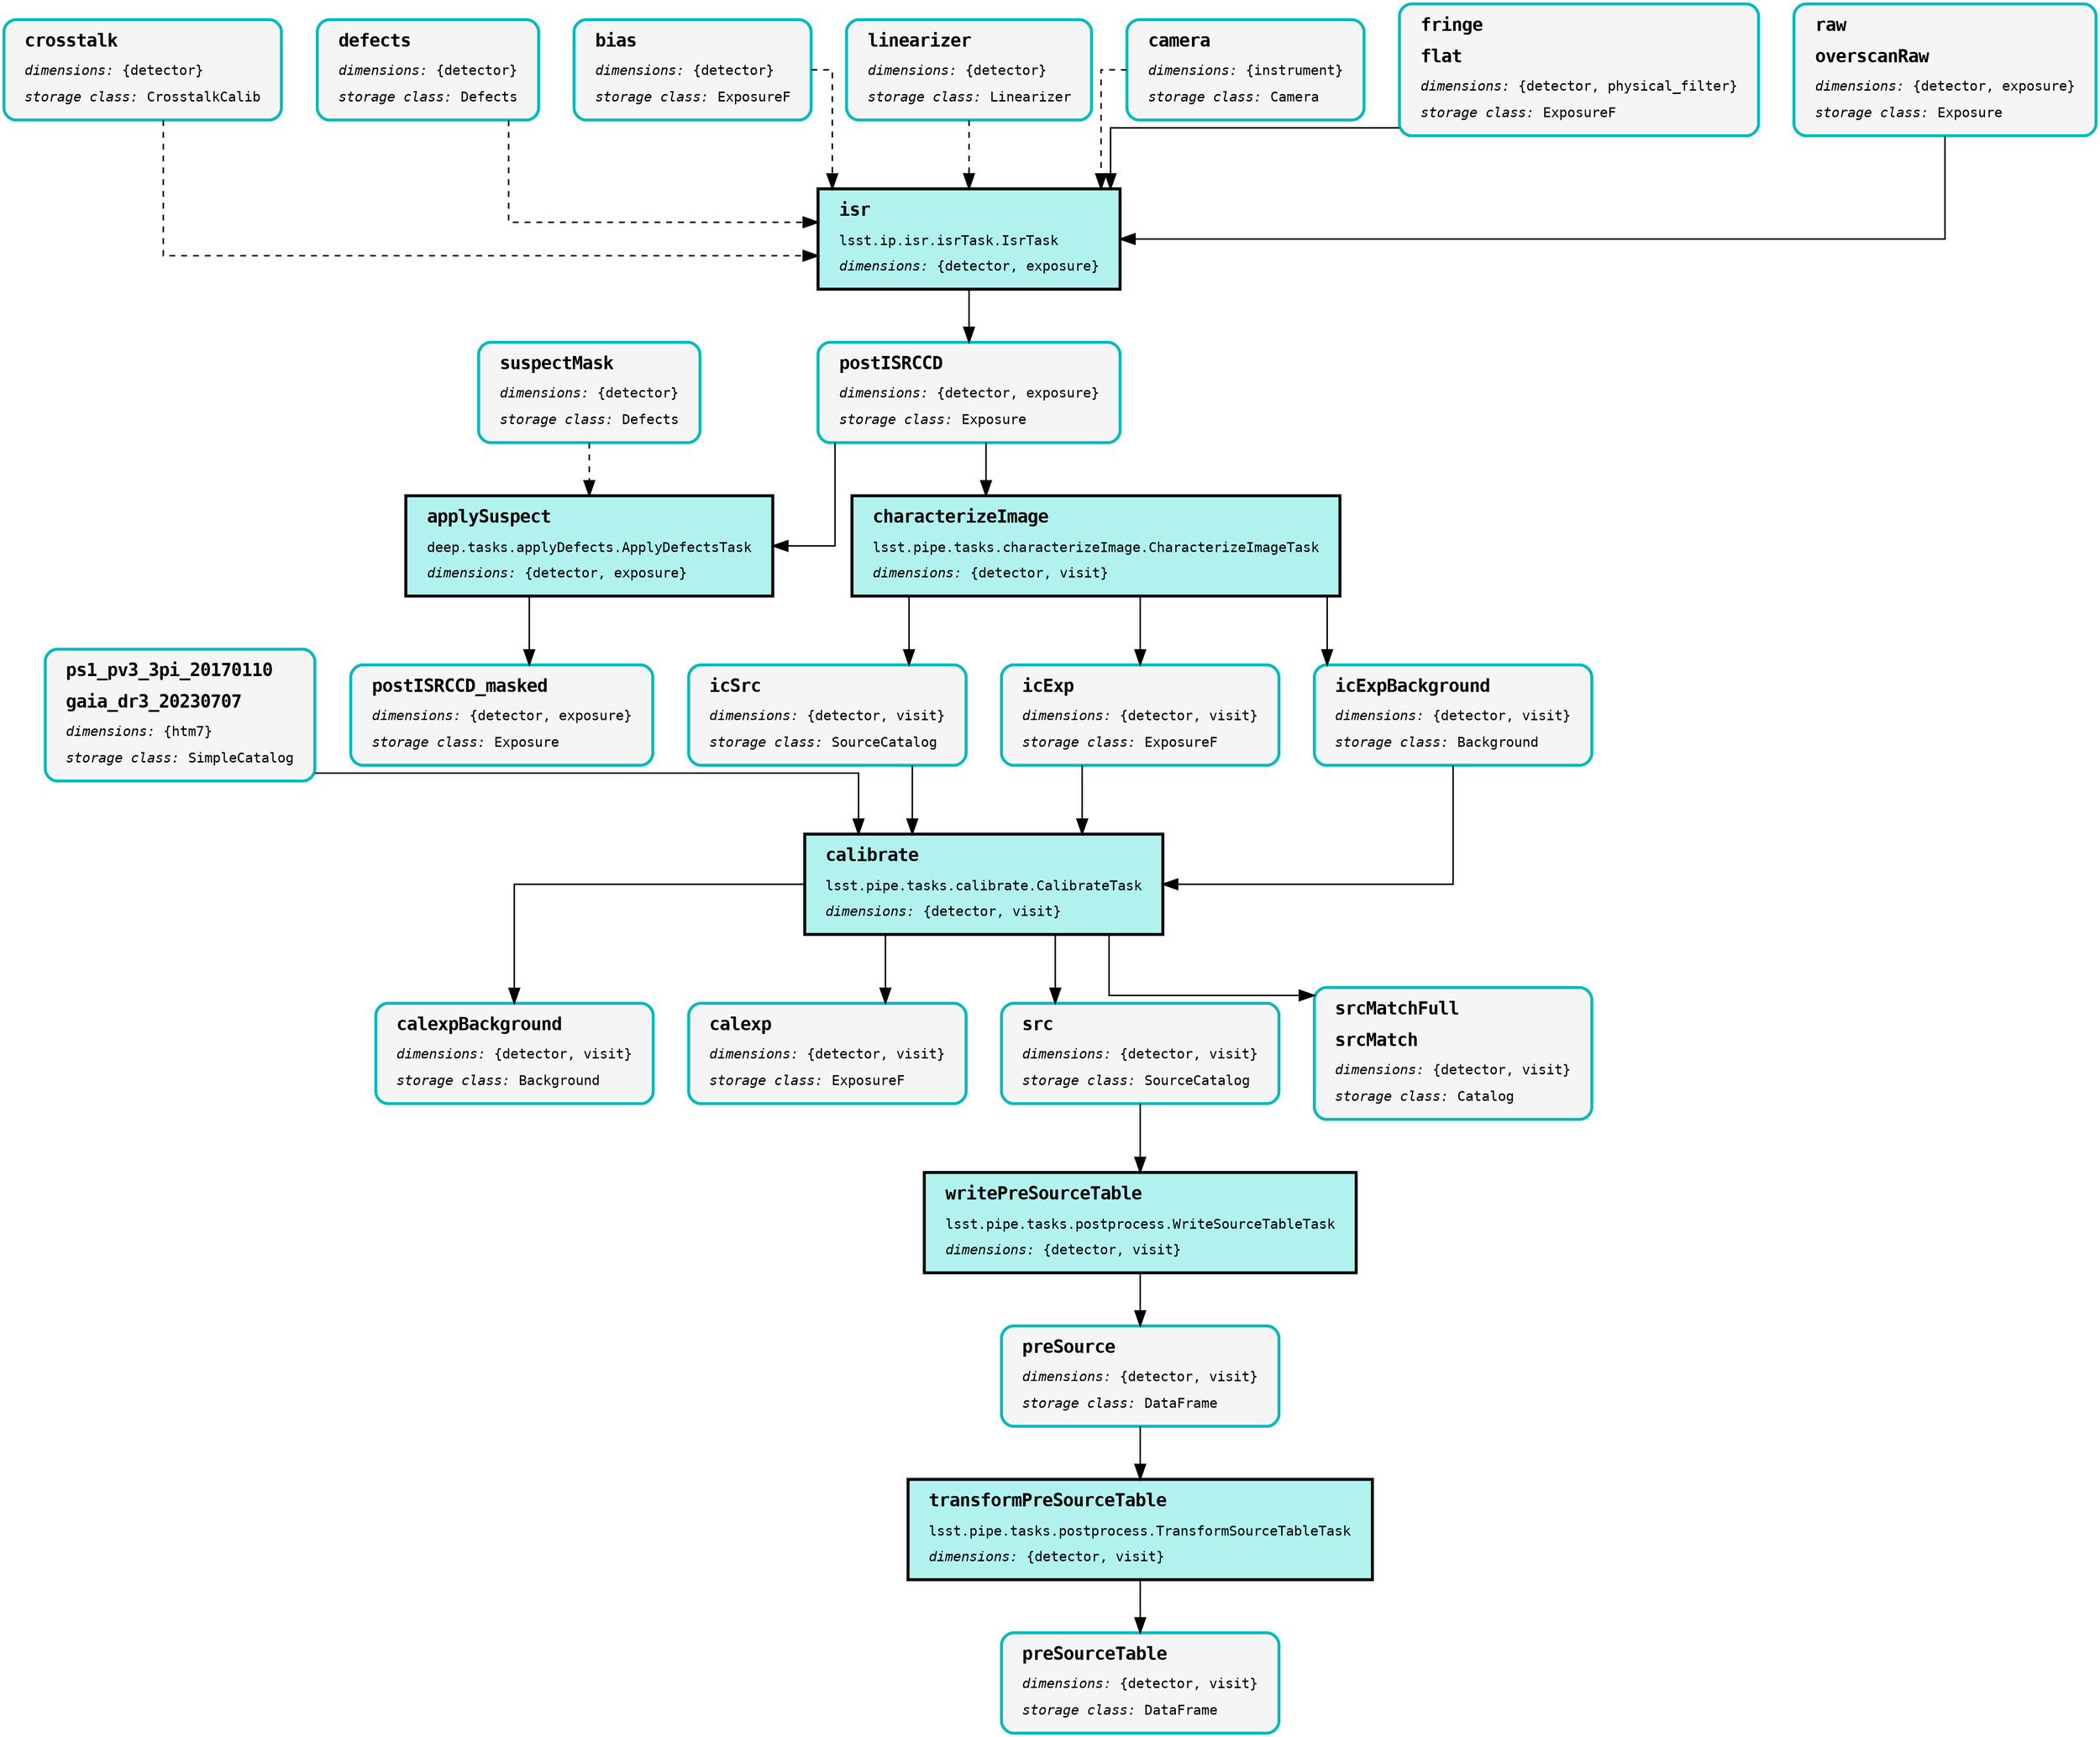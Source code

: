 digraph Pipeline {
graph [splines="ortho", nodesep="0.5", ranksep="0.75"];
node [shape="box", fontname="Monospace", fontsize="14", margin="0.2,0.1", penwidth="3"];
edge [color="black", arrowsize="1.5", penwidth="1.5", pad="10mm"];
"isr:2" [style="filled", color="black", fillcolor="#B1F2EF", label=<<TABLE BORDER="0" CELLPADDING="5"><TR><TD ALIGN="LEFT"><B><FONT POINT-SIZE="18">isr</FONT></B></TD></TR><TR><TD ALIGN="LEFT">lsst.ip.isr.isrTask.IsrTask</TD></TR><TR><TD ALIGN="LEFT"><I>dimensions:</I>&nbsp;{detector, exposure}</TD></TR></TABLE>>];
"crosstalk:0" [style="rounded,filled,bold", color="#00BABC", fillcolor="#F5F5F5", label=<<TABLE BORDER="0" CELLPADDING="5"><TR><TD ALIGN="LEFT"><B><FONT POINT-SIZE="18">crosstalk</FONT></B></TD></TR><TR><TD ALIGN="LEFT"><I>dimensions:</I>&nbsp;{detector}</TD></TR><TR><TD ALIGN="LEFT"><I>storage class:</I>&nbsp;CrosstalkCalib</TD></TR></TABLE>>];
"defects:0" [style="rounded,filled,bold", color="#00BABC", fillcolor="#F5F5F5", label=<<TABLE BORDER="0" CELLPADDING="5"><TR><TD ALIGN="LEFT"><B><FONT POINT-SIZE="18">defects</FONT></B></TD></TR><TR><TD ALIGN="LEFT"><I>dimensions:</I>&nbsp;{detector}</TD></TR><TR><TD ALIGN="LEFT"><I>storage class:</I>&nbsp;Defects</TD></TR></TABLE>>];
"bias:0" [style="rounded,filled,bold", color="#00BABC", fillcolor="#F5F5F5", label=<<TABLE BORDER="0" CELLPADDING="5"><TR><TD ALIGN="LEFT"><B><FONT POINT-SIZE="18">bias</FONT></B></TD></TR><TR><TD ALIGN="LEFT"><I>dimensions:</I>&nbsp;{detector}</TD></TR><TR><TD ALIGN="LEFT"><I>storage class:</I>&nbsp;ExposureF</TD></TR></TABLE>>];
"linearizer:0" [style="rounded,filled,bold", color="#00BABC", fillcolor="#F5F5F5", label=<<TABLE BORDER="0" CELLPADDING="5"><TR><TD ALIGN="LEFT"><B><FONT POINT-SIZE="18">linearizer</FONT></B></TD></TR><TR><TD ALIGN="LEFT"><I>dimensions:</I>&nbsp;{detector}</TD></TR><TR><TD ALIGN="LEFT"><I>storage class:</I>&nbsp;Linearizer</TD></TR></TABLE>>];
"camera:0" [style="rounded,filled,bold", color="#00BABC", fillcolor="#F5F5F5", label=<<TABLE BORDER="0" CELLPADDING="5"><TR><TD ALIGN="LEFT"><B><FONT POINT-SIZE="18">camera</FONT></B></TD></TR><TR><TD ALIGN="LEFT"><I>dimensions:</I>&nbsp;{instrument}</TD></TR><TR><TD ALIGN="LEFT"><I>storage class:</I>&nbsp;Camera</TD></TR></TABLE>>];
"postISRCCD:0" [style="rounded,filled,bold", color="#00BABC", fillcolor="#F5F5F5", label=<<TABLE BORDER="0" CELLPADDING="5"><TR><TD ALIGN="LEFT"><B><FONT POINT-SIZE="18">postISRCCD</FONT></B></TD></TR><TR><TD ALIGN="LEFT"><I>dimensions:</I>&nbsp;{detector, exposure}</TD></TR><TR><TD ALIGN="LEFT"><I>storage class:</I>&nbsp;Exposure</TD></TR></TABLE>>];
"characterizeImage:2" [style="filled", color="black", fillcolor="#B1F2EF", label=<<TABLE BORDER="0" CELLPADDING="5"><TR><TD ALIGN="LEFT"><B><FONT POINT-SIZE="18">characterizeImage</FONT></B></TD></TR><TR><TD ALIGN="LEFT">lsst.pipe.tasks.characterizeImage.CharacterizeImageTask</TD></TR><TR><TD ALIGN="LEFT"><I>dimensions:</I>&nbsp;{detector, visit}</TD></TR></TABLE>>];
"icSrc:0" [style="rounded,filled,bold", color="#00BABC", fillcolor="#F5F5F5", label=<<TABLE BORDER="0" CELLPADDING="5"><TR><TD ALIGN="LEFT"><B><FONT POINT-SIZE="18">icSrc</FONT></B></TD></TR><TR><TD ALIGN="LEFT"><I>dimensions:</I>&nbsp;{detector, visit}</TD></TR><TR><TD ALIGN="LEFT"><I>storage class:</I>&nbsp;SourceCatalog</TD></TR></TABLE>>];
"icExp:0" [style="rounded,filled,bold", color="#00BABC", fillcolor="#F5F5F5", label=<<TABLE BORDER="0" CELLPADDING="5"><TR><TD ALIGN="LEFT"><B><FONT POINT-SIZE="18">icExp</FONT></B></TD></TR><TR><TD ALIGN="LEFT"><I>dimensions:</I>&nbsp;{detector, visit}</TD></TR><TR><TD ALIGN="LEFT"><I>storage class:</I>&nbsp;ExposureF</TD></TR></TABLE>>];
"icExpBackground:0" [style="rounded,filled,bold", color="#00BABC", fillcolor="#F5F5F5", label=<<TABLE BORDER="0" CELLPADDING="5"><TR><TD ALIGN="LEFT"><B><FONT POINT-SIZE="18">icExpBackground</FONT></B></TD></TR><TR><TD ALIGN="LEFT"><I>dimensions:</I>&nbsp;{detector, visit}</TD></TR><TR><TD ALIGN="LEFT"><I>storage class:</I>&nbsp;Background</TD></TR></TABLE>>];
"calibrate:2" [style="filled", color="black", fillcolor="#B1F2EF", label=<<TABLE BORDER="0" CELLPADDING="5"><TR><TD ALIGN="LEFT"><B><FONT POINT-SIZE="18">calibrate</FONT></B></TD></TR><TR><TD ALIGN="LEFT">lsst.pipe.tasks.calibrate.CalibrateTask</TD></TR><TR><TD ALIGN="LEFT"><I>dimensions:</I>&nbsp;{detector, visit}</TD></TR></TABLE>>];
"calexpBackground:0" [style="rounded,filled,bold", color="#00BABC", fillcolor="#F5F5F5", label=<<TABLE BORDER="0" CELLPADDING="5"><TR><TD ALIGN="LEFT"><B><FONT POINT-SIZE="18">calexpBackground</FONT></B></TD></TR><TR><TD ALIGN="LEFT"><I>dimensions:</I>&nbsp;{detector, visit}</TD></TR><TR><TD ALIGN="LEFT"><I>storage class:</I>&nbsp;Background</TD></TR></TABLE>>];
"calexp:0" [style="rounded,filled,bold", color="#00BABC", fillcolor="#F5F5F5", label=<<TABLE BORDER="0" CELLPADDING="5"><TR><TD ALIGN="LEFT"><B><FONT POINT-SIZE="18">calexp</FONT></B></TD></TR><TR><TD ALIGN="LEFT"><I>dimensions:</I>&nbsp;{detector, visit}</TD></TR><TR><TD ALIGN="LEFT"><I>storage class:</I>&nbsp;ExposureF</TD></TR></TABLE>>];
"src:0" [style="rounded,filled,bold", color="#00BABC", fillcolor="#F5F5F5", label=<<TABLE BORDER="0" CELLPADDING="5"><TR><TD ALIGN="LEFT"><B><FONT POINT-SIZE="18">src</FONT></B></TD></TR><TR><TD ALIGN="LEFT"><I>dimensions:</I>&nbsp;{detector, visit}</TD></TR><TR><TD ALIGN="LEFT"><I>storage class:</I>&nbsp;SourceCatalog</TD></TR></TABLE>>];
"writePreSourceTable:2" [style="filled", color="black", fillcolor="#B1F2EF", label=<<TABLE BORDER="0" CELLPADDING="5"><TR><TD ALIGN="LEFT"><B><FONT POINT-SIZE="18">writePreSourceTable</FONT></B></TD></TR><TR><TD ALIGN="LEFT">lsst.pipe.tasks.postprocess.WriteSourceTableTask</TD></TR><TR><TD ALIGN="LEFT"><I>dimensions:</I>&nbsp;{detector, visit}</TD></TR></TABLE>>];
"preSource:0" [style="rounded,filled,bold", color="#00BABC", fillcolor="#F5F5F5", label=<<TABLE BORDER="0" CELLPADDING="5"><TR><TD ALIGN="LEFT"><B><FONT POINT-SIZE="18">preSource</FONT></B></TD></TR><TR><TD ALIGN="LEFT"><I>dimensions:</I>&nbsp;{detector, visit}</TD></TR><TR><TD ALIGN="LEFT"><I>storage class:</I>&nbsp;DataFrame</TD></TR></TABLE>>];
"transformPreSourceTable:2" [style="filled", color="black", fillcolor="#B1F2EF", label=<<TABLE BORDER="0" CELLPADDING="5"><TR><TD ALIGN="LEFT"><B><FONT POINT-SIZE="18">transformPreSourceTable</FONT></B></TD></TR><TR><TD ALIGN="LEFT">lsst.pipe.tasks.postprocess.TransformSourceTableTask</TD></TR><TR><TD ALIGN="LEFT"><I>dimensions:</I>&nbsp;{detector, visit}</TD></TR></TABLE>>];
"preSourceTable:0" [style="rounded,filled,bold", color="#00BABC", fillcolor="#F5F5F5", label=<<TABLE BORDER="0" CELLPADDING="5"><TR><TD ALIGN="LEFT"><B><FONT POINT-SIZE="18">preSourceTable</FONT></B></TD></TR><TR><TD ALIGN="LEFT"><I>dimensions:</I>&nbsp;{detector, visit}</TD></TR><TR><TD ALIGN="LEFT"><I>storage class:</I>&nbsp;DataFrame</TD></TR></TABLE>>];
"applySuspect:2" [style="filled", color="black", fillcolor="#B1F2EF", label=<<TABLE BORDER="0" CELLPADDING="5"><TR><TD ALIGN="LEFT"><B><FONT POINT-SIZE="18">applySuspect</FONT></B></TD></TR><TR><TD ALIGN="LEFT">deep.tasks.applyDefects.ApplyDefectsTask</TD></TR><TR><TD ALIGN="LEFT"><I>dimensions:</I>&nbsp;{detector, exposure}</TD></TR></TABLE>>];
"suspectMask:0" [style="rounded,filled,bold", color="#00BABC", fillcolor="#F5F5F5", label=<<TABLE BORDER="0" CELLPADDING="5"><TR><TD ALIGN="LEFT"><B><FONT POINT-SIZE="18">suspectMask</FONT></B></TD></TR><TR><TD ALIGN="LEFT"><I>dimensions:</I>&nbsp;{detector}</TD></TR><TR><TD ALIGN="LEFT"><I>storage class:</I>&nbsp;Defects</TD></TR></TABLE>>];
"postISRCCD_masked:0" [style="rounded,filled,bold", color="#00BABC", fillcolor="#F5F5F5", label=<<TABLE BORDER="0" CELLPADDING="5"><TR><TD ALIGN="LEFT"><B><FONT POINT-SIZE="18">postISRCCD_masked</FONT></B></TD></TR><TR><TD ALIGN="LEFT"><I>dimensions:</I>&nbsp;{detector, exposure}</TD></TR><TR><TD ALIGN="LEFT"><I>storage class:</I>&nbsp;Exposure</TD></TR></TABLE>>];
"d28a74d6:0" [style="rounded,filled,bold", color="#00BABC", fillcolor="#F5F5F5", label=<<TABLE BORDER="0" CELLPADDING="5"><TR><TD ALIGN="LEFT"><B><FONT POINT-SIZE="18">fringe</FONT></B></TD></TR><TR><TD ALIGN="LEFT"><B><FONT POINT-SIZE="18">flat</FONT></B></TD></TR><TR><TD ALIGN="LEFT"><I>dimensions:</I>&nbsp;{detector, physical_filter}</TD></TR><TR><TD ALIGN="LEFT"><I>storage class:</I>&nbsp;ExposureF</TD></TR></TABLE>>];
"998e6c26:0" [style="rounded,filled,bold", color="#00BABC", fillcolor="#F5F5F5", label=<<TABLE BORDER="0" CELLPADDING="5"><TR><TD ALIGN="LEFT"><B><FONT POINT-SIZE="18">raw</FONT></B></TD></TR><TR><TD ALIGN="LEFT"><B><FONT POINT-SIZE="18">overscanRaw</FONT></B></TD></TR><TR><TD ALIGN="LEFT"><I>dimensions:</I>&nbsp;{detector, exposure}</TD></TR><TR><TD ALIGN="LEFT"><I>storage class:</I>&nbsp;Exposure</TD></TR></TABLE>>];
"c1110ee2:0" [style="rounded,filled,bold", color="#00BABC", fillcolor="#F5F5F5", label=<<TABLE BORDER="0" CELLPADDING="5"><TR><TD ALIGN="LEFT"><B><FONT POINT-SIZE="18">ps1_pv3_3pi_20170110</FONT></B></TD></TR><TR><TD ALIGN="LEFT"><B><FONT POINT-SIZE="18">gaia_dr3_20230707</FONT></B></TD></TR><TR><TD ALIGN="LEFT"><I>dimensions:</I>&nbsp;{htm7}</TD></TR><TR><TD ALIGN="LEFT"><I>storage class:</I>&nbsp;SimpleCatalog</TD></TR></TABLE>>];
"45e3f18b:0" [style="rounded,filled,bold", color="#00BABC", fillcolor="#F5F5F5", label=<<TABLE BORDER="0" CELLPADDING="5"><TR><TD ALIGN="LEFT"><B><FONT POINT-SIZE="18">srcMatchFull</FONT></B></TD></TR><TR><TD ALIGN="LEFT"><B><FONT POINT-SIZE="18">srcMatch</FONT></B></TD></TR><TR><TD ALIGN="LEFT"><I>dimensions:</I>&nbsp;{detector, visit}</TD></TR><TR><TD ALIGN="LEFT"><I>storage class:</I>&nbsp;Catalog</TD></TR></TABLE>>];
"isr:2" -> "postISRCCD:0";
"crosstalk:0" -> "isr:2" [style="dashed"];
"defects:0" -> "isr:2" [style="dashed"];
"bias:0" -> "isr:2" [style="dashed"];
"linearizer:0" -> "isr:2" [style="dashed"];
"camera:0" -> "isr:2" [style="dashed"];
"postISRCCD:0" -> "characterizeImage:2";
"postISRCCD:0" -> "applySuspect:2";
"characterizeImage:2" -> "icSrc:0";
"characterizeImage:2" -> "icExp:0";
"characterizeImage:2" -> "icExpBackground:0";
"icSrc:0" -> "calibrate:2";
"icExp:0" -> "calibrate:2";
"icExpBackground:0" -> "calibrate:2";
"calibrate:2" -> "calexpBackground:0";
"calibrate:2" -> "calexp:0";
"calibrate:2" -> "src:0";
"calibrate:2" -> "45e3f18b:0";
"src:0" -> "writePreSourceTable:2";
"writePreSourceTable:2" -> "preSource:0";
"preSource:0" -> "transformPreSourceTable:2";
"transformPreSourceTable:2" -> "preSourceTable:0";
"applySuspect:2" -> "postISRCCD_masked:0";
"suspectMask:0" -> "applySuspect:2" [style="dashed"];
"d28a74d6:0" -> "isr:2";
"998e6c26:0" -> "isr:2";
"c1110ee2:0" -> "calibrate:2";
}
